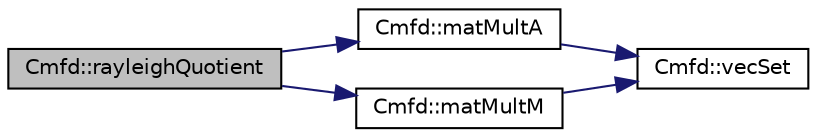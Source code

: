 digraph "Cmfd::rayleighQuotient"
{
  edge [fontname="Helvetica",fontsize="10",labelfontname="Helvetica",labelfontsize="10"];
  node [fontname="Helvetica",fontsize="10",shape=record];
  rankdir="LR";
  Node1 [label="Cmfd::rayleighQuotient",height=0.2,width=0.4,color="black", fillcolor="grey75", style="filled" fontcolor="black"];
  Node1 -> Node2 [color="midnightblue",fontsize="10",style="solid",fontname="Helvetica"];
  Node2 [label="Cmfd::matMultA",height=0.2,width=0.4,color="black", fillcolor="white", style="filled",URL="$classCmfd.html#ac17467477a5241c503113cc7aece6eaa",tooltip="Multiply matrix by vector (i.e., y = M *x)."];
  Node2 -> Node3 [color="midnightblue",fontsize="10",style="solid",fontname="Helvetica"];
  Node3 [label="Cmfd::vecSet",height=0.2,width=0.4,color="black", fillcolor="white", style="filled",URL="$classCmfd.html#ab526b23a3a34ed34258f0603430f59d7",tooltip="Set every element in vector to some value."];
  Node1 -> Node4 [color="midnightblue",fontsize="10",style="solid",fontname="Helvetica"];
  Node4 [label="Cmfd::matMultM",height=0.2,width=0.4,color="black", fillcolor="white", style="filled",URL="$classCmfd.html#a31386e6716af0246c79f594c4fa14098",tooltip="Multiply matrix by vector (i.e., y = M *x)."];
  Node4 -> Node3 [color="midnightblue",fontsize="10",style="solid",fontname="Helvetica"];
}

